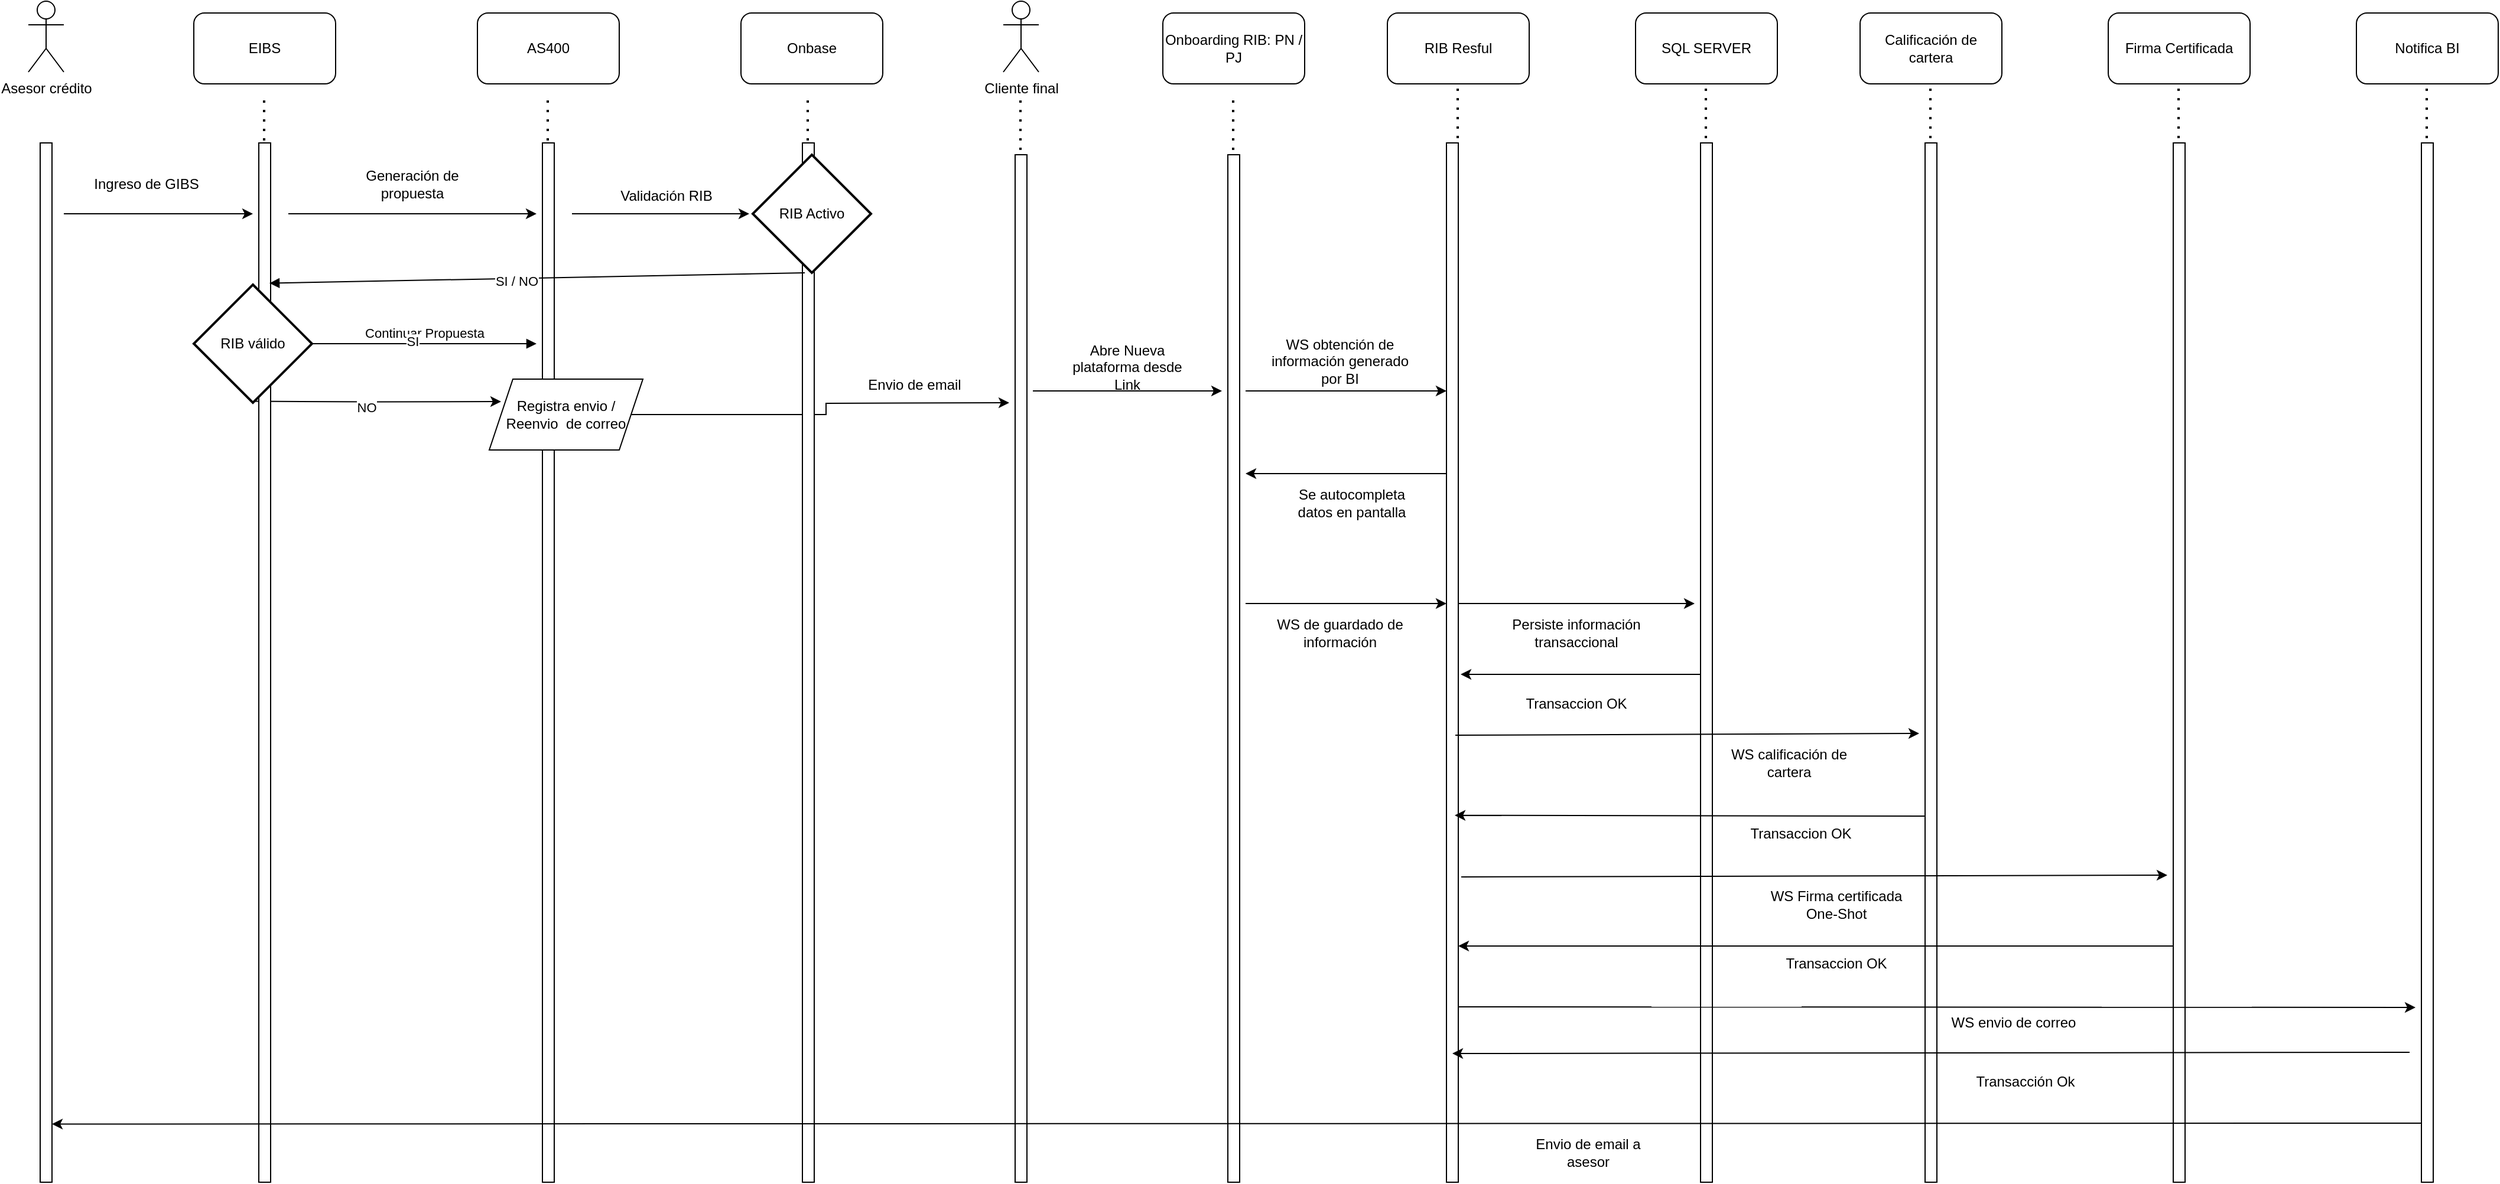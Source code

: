<mxfile version="24.7.17">
  <diagram name="Página-1" id="44d8g9lSze5oJh3nbTJO">
    <mxGraphModel dx="1674" dy="746" grid="1" gridSize="10" guides="1" tooltips="1" connect="1" arrows="1" fold="1" page="1" pageScale="1" pageWidth="827" pageHeight="1169" math="0" shadow="0">
      <root>
        <mxCell id="0" />
        <mxCell id="1" parent="0" />
        <mxCell id="YaiJavYs_ZO8TBzmR0Fi-1" value="Asesor crédito" style="shape=umlActor;verticalLabelPosition=bottom;verticalAlign=top;html=1;outlineConnect=0;" parent="1" vertex="1">
          <mxGeometry x="80" y="110" width="30" height="60" as="geometry" />
        </mxCell>
        <mxCell id="YaiJavYs_ZO8TBzmR0Fi-13" value="" style="group" parent="1" vertex="1" connectable="0">
          <mxGeometry x="1230" y="120" width="120" height="990" as="geometry" />
        </mxCell>
        <mxCell id="YaiJavYs_ZO8TBzmR0Fi-8" value="RIB Resful" style="rounded=1;whiteSpace=wrap;html=1;" parent="YaiJavYs_ZO8TBzmR0Fi-13" vertex="1">
          <mxGeometry width="120" height="60" as="geometry" />
        </mxCell>
        <mxCell id="YaiJavYs_ZO8TBzmR0Fi-11" value="" style="endArrow=none;dashed=1;html=1;dashPattern=1 3;strokeWidth=2;rounded=0;" parent="YaiJavYs_ZO8TBzmR0Fi-13" edge="1">
          <mxGeometry width="50" height="50" relative="1" as="geometry">
            <mxPoint x="59.5" y="530" as="sourcePoint" />
            <mxPoint x="59.5" y="60" as="targetPoint" />
          </mxGeometry>
        </mxCell>
        <mxCell id="YaiJavYs_ZO8TBzmR0Fi-24" value="" style="rounded=0;whiteSpace=wrap;html=1;" parent="YaiJavYs_ZO8TBzmR0Fi-13" vertex="1">
          <mxGeometry x="50" y="110" width="10" height="880" as="geometry" />
        </mxCell>
        <mxCell id="6GTGhAp1K_8xXgokYNfH-21" value="" style="endArrow=classic;html=1;rounded=0;" edge="1" parent="YaiJavYs_ZO8TBzmR0Fi-13">
          <mxGeometry width="50" height="50" relative="1" as="geometry">
            <mxPoint x="50" y="390" as="sourcePoint" />
            <mxPoint x="-120" y="390" as="targetPoint" />
          </mxGeometry>
        </mxCell>
        <mxCell id="YaiJavYs_ZO8TBzmR0Fi-16" value="" style="group" parent="1" vertex="1" connectable="0">
          <mxGeometry x="1440" y="120" width="120" height="990" as="geometry" />
        </mxCell>
        <mxCell id="YaiJavYs_ZO8TBzmR0Fi-9" value="SQL SERVER" style="rounded=1;whiteSpace=wrap;html=1;" parent="YaiJavYs_ZO8TBzmR0Fi-16" vertex="1">
          <mxGeometry width="120" height="60" as="geometry" />
        </mxCell>
        <mxCell id="YaiJavYs_ZO8TBzmR0Fi-12" value="" style="endArrow=none;dashed=1;html=1;dashPattern=1 3;strokeWidth=2;rounded=0;" parent="YaiJavYs_ZO8TBzmR0Fi-16" edge="1">
          <mxGeometry width="50" height="50" relative="1" as="geometry">
            <mxPoint x="59.5" y="530" as="sourcePoint" />
            <mxPoint x="59.5" y="60" as="targetPoint" />
          </mxGeometry>
        </mxCell>
        <mxCell id="YaiJavYs_ZO8TBzmR0Fi-25" value="" style="rounded=0;whiteSpace=wrap;html=1;" parent="YaiJavYs_ZO8TBzmR0Fi-16" vertex="1">
          <mxGeometry x="55" y="110" width="10" height="880" as="geometry" />
        </mxCell>
        <mxCell id="YaiJavYs_ZO8TBzmR0Fi-17" value="" style="group" parent="1" vertex="1" connectable="0">
          <mxGeometry x="1040" y="130" width="120" height="980" as="geometry" />
        </mxCell>
        <mxCell id="YaiJavYs_ZO8TBzmR0Fi-7" value="Onboarding RIB: PN / PJ" style="rounded=1;whiteSpace=wrap;html=1;" parent="YaiJavYs_ZO8TBzmR0Fi-17" vertex="1">
          <mxGeometry y="-10" width="120" height="60" as="geometry" />
        </mxCell>
        <mxCell id="YaiJavYs_ZO8TBzmR0Fi-10" value="" style="endArrow=none;dashed=1;html=1;dashPattern=1 3;strokeWidth=2;rounded=0;" parent="YaiJavYs_ZO8TBzmR0Fi-17" edge="1">
          <mxGeometry width="50" height="50" relative="1" as="geometry">
            <mxPoint x="59.5" y="530" as="sourcePoint" />
            <mxPoint x="59.5" y="60" as="targetPoint" />
          </mxGeometry>
        </mxCell>
        <mxCell id="YaiJavYs_ZO8TBzmR0Fi-23" value="" style="rounded=0;whiteSpace=wrap;html=1;" parent="YaiJavYs_ZO8TBzmR0Fi-17" vertex="1">
          <mxGeometry x="55" y="110" width="10" height="870" as="geometry" />
        </mxCell>
        <mxCell id="6GTGhAp1K_8xXgokYNfH-19" value="" style="endArrow=classic;html=1;rounded=0;" edge="1" parent="YaiJavYs_ZO8TBzmR0Fi-17">
          <mxGeometry width="50" height="50" relative="1" as="geometry">
            <mxPoint x="70" y="310" as="sourcePoint" />
            <mxPoint x="240" y="310" as="targetPoint" />
          </mxGeometry>
        </mxCell>
        <mxCell id="6GTGhAp1K_8xXgokYNfH-23" value="" style="endArrow=classic;html=1;rounded=0;" edge="1" parent="YaiJavYs_ZO8TBzmR0Fi-17">
          <mxGeometry width="50" height="50" relative="1" as="geometry">
            <mxPoint x="70" y="490" as="sourcePoint" />
            <mxPoint x="240" y="490" as="targetPoint" />
          </mxGeometry>
        </mxCell>
        <mxCell id="YaiJavYs_ZO8TBzmR0Fi-18" value="" style="group" parent="1" vertex="1" connectable="0">
          <mxGeometry x="460" y="120" width="200" height="990" as="geometry" />
        </mxCell>
        <mxCell id="YaiJavYs_ZO8TBzmR0Fi-5" value="AS400" style="rounded=1;whiteSpace=wrap;html=1;" parent="YaiJavYs_ZO8TBzmR0Fi-18" vertex="1">
          <mxGeometry width="120" height="60" as="geometry" />
        </mxCell>
        <mxCell id="YaiJavYs_ZO8TBzmR0Fi-6" value="" style="endArrow=none;dashed=1;html=1;dashPattern=1 3;strokeWidth=2;rounded=0;" parent="YaiJavYs_ZO8TBzmR0Fi-18" edge="1">
          <mxGeometry width="50" height="50" relative="1" as="geometry">
            <mxPoint x="59.5" y="540" as="sourcePoint" />
            <mxPoint x="59.5" y="70" as="targetPoint" />
          </mxGeometry>
        </mxCell>
        <mxCell id="YaiJavYs_ZO8TBzmR0Fi-22" value="" style="rounded=0;whiteSpace=wrap;html=1;" parent="YaiJavYs_ZO8TBzmR0Fi-18" vertex="1">
          <mxGeometry x="55" y="110" width="10" height="880" as="geometry" />
        </mxCell>
        <mxCell id="YaiJavYs_ZO8TBzmR0Fi-38" value="Validación RIB" style="text;html=1;align=center;verticalAlign=middle;whiteSpace=wrap;rounded=0;" parent="YaiJavYs_ZO8TBzmR0Fi-18" vertex="1">
          <mxGeometry x="120" y="140" width="80" height="30" as="geometry" />
        </mxCell>
        <mxCell id="6GTGhAp1K_8xXgokYNfH-4" style="edgeStyle=orthogonalEdgeStyle;rounded=0;orthogonalLoop=1;jettySize=auto;html=1;" edge="1" parent="YaiJavYs_ZO8TBzmR0Fi-18">
          <mxGeometry relative="1" as="geometry">
            <mxPoint x="20" y="329" as="targetPoint" />
            <mxPoint x="-190.5" y="328.8" as="sourcePoint" />
          </mxGeometry>
        </mxCell>
        <mxCell id="6GTGhAp1K_8xXgokYNfH-5" value="NO" style="edgeLabel;html=1;align=center;verticalAlign=middle;resizable=0;points=[];" vertex="1" connectable="0" parent="6GTGhAp1K_8xXgokYNfH-4">
          <mxGeometry x="-0.083" y="-4" relative="1" as="geometry">
            <mxPoint as="offset" />
          </mxGeometry>
        </mxCell>
        <mxCell id="6GTGhAp1K_8xXgokYNfH-40" style="edgeStyle=orthogonalEdgeStyle;rounded=0;orthogonalLoop=1;jettySize=auto;html=1;" edge="1" parent="YaiJavYs_ZO8TBzmR0Fi-18" source="6GTGhAp1K_8xXgokYNfH-39">
          <mxGeometry relative="1" as="geometry">
            <mxPoint x="450" y="330" as="targetPoint" />
          </mxGeometry>
        </mxCell>
        <mxCell id="6GTGhAp1K_8xXgokYNfH-39" value="Registra envio / Reenvio&amp;nbsp; de correo" style="shape=parallelogram;perimeter=parallelogramPerimeter;whiteSpace=wrap;html=1;fixedSize=1;" vertex="1" parent="YaiJavYs_ZO8TBzmR0Fi-18">
          <mxGeometry x="10" y="310" width="130" height="60" as="geometry" />
        </mxCell>
        <mxCell id="YaiJavYs_ZO8TBzmR0Fi-19" value="" style="group" parent="1" vertex="1" connectable="0">
          <mxGeometry x="220" y="120" width="120" height="990" as="geometry" />
        </mxCell>
        <mxCell id="YaiJavYs_ZO8TBzmR0Fi-2" value="" style="endArrow=none;dashed=1;html=1;dashPattern=1 3;strokeWidth=2;rounded=0;" parent="YaiJavYs_ZO8TBzmR0Fi-19" edge="1">
          <mxGeometry width="50" height="50" relative="1" as="geometry">
            <mxPoint x="59.5" y="540" as="sourcePoint" />
            <mxPoint x="59.5" y="70" as="targetPoint" />
          </mxGeometry>
        </mxCell>
        <mxCell id="YaiJavYs_ZO8TBzmR0Fi-4" value="EIBS" style="rounded=1;whiteSpace=wrap;html=1;" parent="YaiJavYs_ZO8TBzmR0Fi-19" vertex="1">
          <mxGeometry width="120" height="60" as="geometry" />
        </mxCell>
        <mxCell id="YaiJavYs_ZO8TBzmR0Fi-21" value="" style="rounded=0;whiteSpace=wrap;html=1;" parent="YaiJavYs_ZO8TBzmR0Fi-19" vertex="1">
          <mxGeometry x="55" y="110" width="10" height="880" as="geometry" />
        </mxCell>
        <mxCell id="YaiJavYs_ZO8TBzmR0Fi-28" value="Ingreso de GIBS" style="text;html=1;align=center;verticalAlign=middle;whiteSpace=wrap;rounded=0;" parent="YaiJavYs_ZO8TBzmR0Fi-19" vertex="1">
          <mxGeometry x="-100" y="130" width="120" height="30" as="geometry" />
        </mxCell>
        <mxCell id="YaiJavYs_ZO8TBzmR0Fi-72" value="Continuar Propuesta" style="html=1;verticalAlign=bottom;endArrow=block;curved=0;rounded=0;" parent="YaiJavYs_ZO8TBzmR0Fi-19" edge="1" source="6GTGhAp1K_8xXgokYNfH-1">
          <mxGeometry width="80" relative="1" as="geometry">
            <mxPoint x="70" y="280" as="sourcePoint" />
            <mxPoint x="290" y="280" as="targetPoint" />
          </mxGeometry>
        </mxCell>
        <mxCell id="6GTGhAp1K_8xXgokYNfH-3" value="SI" style="edgeLabel;html=1;align=center;verticalAlign=middle;resizable=0;points=[];" vertex="1" connectable="0" parent="YaiJavYs_ZO8TBzmR0Fi-72">
          <mxGeometry x="-0.105" y="2" relative="1" as="geometry">
            <mxPoint as="offset" />
          </mxGeometry>
        </mxCell>
        <mxCell id="6GTGhAp1K_8xXgokYNfH-1" value="RIB válido" style="strokeWidth=2;html=1;shape=mxgraph.flowchart.decision;whiteSpace=wrap;" vertex="1" parent="YaiJavYs_ZO8TBzmR0Fi-19">
          <mxGeometry y="230" width="100" height="100" as="geometry" />
        </mxCell>
        <mxCell id="YaiJavYs_ZO8TBzmR0Fi-20" value="" style="rounded=0;whiteSpace=wrap;html=1;" parent="1" vertex="1">
          <mxGeometry x="90" y="230" width="10" height="880" as="geometry" />
        </mxCell>
        <mxCell id="YaiJavYs_ZO8TBzmR0Fi-26" value="" style="endArrow=classic;html=1;rounded=0;" parent="1" edge="1">
          <mxGeometry width="50" height="50" relative="1" as="geometry">
            <mxPoint x="110" y="290" as="sourcePoint" />
            <mxPoint x="270" y="290" as="targetPoint" />
          </mxGeometry>
        </mxCell>
        <mxCell id="YaiJavYs_ZO8TBzmR0Fi-27" value="" style="endArrow=classic;html=1;rounded=0;" parent="1" edge="1">
          <mxGeometry width="50" height="50" relative="1" as="geometry">
            <mxPoint x="300" y="290" as="sourcePoint" />
            <mxPoint x="510" y="290" as="targetPoint" />
          </mxGeometry>
        </mxCell>
        <mxCell id="YaiJavYs_ZO8TBzmR0Fi-29" value="Generación de propuesta" style="text;html=1;align=center;verticalAlign=middle;whiteSpace=wrap;rounded=0;" parent="1" vertex="1">
          <mxGeometry x="360" y="250" width="90" height="30" as="geometry" />
        </mxCell>
        <mxCell id="YaiJavYs_ZO8TBzmR0Fi-31" value="" style="group" parent="1" vertex="1" connectable="0">
          <mxGeometry x="680" y="120" width="120" height="990" as="geometry" />
        </mxCell>
        <mxCell id="YaiJavYs_ZO8TBzmR0Fi-32" value="Onbase" style="rounded=1;whiteSpace=wrap;html=1;" parent="YaiJavYs_ZO8TBzmR0Fi-31" vertex="1">
          <mxGeometry x="3" width="120" height="60" as="geometry" />
        </mxCell>
        <mxCell id="YaiJavYs_ZO8TBzmR0Fi-33" value="" style="endArrow=none;dashed=1;html=1;dashPattern=1 3;strokeWidth=2;rounded=0;" parent="YaiJavYs_ZO8TBzmR0Fi-31" edge="1">
          <mxGeometry width="50" height="50" relative="1" as="geometry">
            <mxPoint x="59.5" y="540" as="sourcePoint" />
            <mxPoint x="59.5" y="70" as="targetPoint" />
          </mxGeometry>
        </mxCell>
        <mxCell id="YaiJavYs_ZO8TBzmR0Fi-34" value="" style="rounded=0;whiteSpace=wrap;html=1;" parent="YaiJavYs_ZO8TBzmR0Fi-31" vertex="1">
          <mxGeometry x="55" y="110" width="10" height="880" as="geometry" />
        </mxCell>
        <mxCell id="YaiJavYs_ZO8TBzmR0Fi-53" value="RIB Activo" style="strokeWidth=2;html=1;shape=mxgraph.flowchart.decision;whiteSpace=wrap;direction=south;" parent="YaiJavYs_ZO8TBzmR0Fi-31" vertex="1">
          <mxGeometry x="13" y="120" width="100" height="100" as="geometry" />
        </mxCell>
        <mxCell id="YaiJavYs_ZO8TBzmR0Fi-35" value="" style="endArrow=classic;html=1;rounded=0;" parent="1" edge="1">
          <mxGeometry width="50" height="50" relative="1" as="geometry">
            <mxPoint x="540" y="290" as="sourcePoint" />
            <mxPoint x="690" y="290" as="targetPoint" />
          </mxGeometry>
        </mxCell>
        <mxCell id="YaiJavYs_ZO8TBzmR0Fi-66" value="" style="html=1;verticalAlign=bottom;endArrow=block;curved=0;rounded=0;entryX=0.9;entryY=0.135;entryDx=0;entryDy=0;entryPerimeter=0;exitX=1;exitY=0.56;exitDx=0;exitDy=0;exitPerimeter=0;" parent="1" source="YaiJavYs_ZO8TBzmR0Fi-53" target="YaiJavYs_ZO8TBzmR0Fi-21" edge="1">
          <mxGeometry width="80" relative="1" as="geometry">
            <mxPoint x="745" y="350" as="sourcePoint" />
            <mxPoint x="530" y="350" as="targetPoint" />
          </mxGeometry>
        </mxCell>
        <mxCell id="YaiJavYs_ZO8TBzmR0Fi-67" value="SI / NO" style="edgeLabel;html=1;align=center;verticalAlign=middle;resizable=0;points=[];" parent="YaiJavYs_ZO8TBzmR0Fi-66" vertex="1" connectable="0">
          <mxGeometry x="0.079" y="2" relative="1" as="geometry">
            <mxPoint as="offset" />
          </mxGeometry>
        </mxCell>
        <mxCell id="6GTGhAp1K_8xXgokYNfH-7" value="Envio de email" style="text;html=1;align=center;verticalAlign=middle;whiteSpace=wrap;rounded=0;" vertex="1" parent="1">
          <mxGeometry x="770" y="420" width="120" height="30" as="geometry" />
        </mxCell>
        <mxCell id="6GTGhAp1K_8xXgokYNfH-11" value="" style="group" vertex="1" connectable="0" parent="1">
          <mxGeometry x="860" y="130" width="120" height="980" as="geometry" />
        </mxCell>
        <mxCell id="6GTGhAp1K_8xXgokYNfH-13" value="" style="endArrow=none;dashed=1;html=1;dashPattern=1 3;strokeWidth=2;rounded=0;" edge="1" parent="6GTGhAp1K_8xXgokYNfH-11">
          <mxGeometry width="50" height="50" relative="1" as="geometry">
            <mxPoint x="59.5" y="530" as="sourcePoint" />
            <mxPoint x="59.5" y="60" as="targetPoint" />
          </mxGeometry>
        </mxCell>
        <mxCell id="6GTGhAp1K_8xXgokYNfH-14" value="" style="rounded=0;whiteSpace=wrap;html=1;" vertex="1" parent="6GTGhAp1K_8xXgokYNfH-11">
          <mxGeometry x="55" y="110" width="10" height="870" as="geometry" />
        </mxCell>
        <mxCell id="6GTGhAp1K_8xXgokYNfH-15" value="Cliente final" style="shape=umlActor;verticalLabelPosition=bottom;verticalAlign=top;html=1;outlineConnect=0;" vertex="1" parent="6GTGhAp1K_8xXgokYNfH-11">
          <mxGeometry x="45" y="-20" width="30" height="60" as="geometry" />
        </mxCell>
        <mxCell id="6GTGhAp1K_8xXgokYNfH-17" value="" style="endArrow=classic;html=1;rounded=0;" edge="1" parent="6GTGhAp1K_8xXgokYNfH-11">
          <mxGeometry width="50" height="50" relative="1" as="geometry">
            <mxPoint x="70" y="310" as="sourcePoint" />
            <mxPoint x="230" y="310" as="targetPoint" />
          </mxGeometry>
        </mxCell>
        <mxCell id="6GTGhAp1K_8xXgokYNfH-18" value="Abre Nueva plataforma desde Link" style="text;html=1;align=center;verticalAlign=middle;whiteSpace=wrap;rounded=0;" vertex="1" parent="1">
          <mxGeometry x="950" y="405" width="120" height="30" as="geometry" />
        </mxCell>
        <mxCell id="6GTGhAp1K_8xXgokYNfH-20" value="WS obtención de información generado por BI" style="text;html=1;align=center;verticalAlign=middle;whiteSpace=wrap;rounded=0;" vertex="1" parent="1">
          <mxGeometry x="1130" y="400" width="120" height="30" as="geometry" />
        </mxCell>
        <mxCell id="6GTGhAp1K_8xXgokYNfH-22" value="Se autocompleta datos en pantalla" style="text;html=1;align=center;verticalAlign=middle;whiteSpace=wrap;rounded=0;" vertex="1" parent="1">
          <mxGeometry x="1140" y="520" width="120" height="30" as="geometry" />
        </mxCell>
        <mxCell id="6GTGhAp1K_8xXgokYNfH-24" value="WS de guardado de información" style="text;html=1;align=center;verticalAlign=middle;whiteSpace=wrap;rounded=0;" vertex="1" parent="1">
          <mxGeometry x="1130" y="630" width="120" height="30" as="geometry" />
        </mxCell>
        <mxCell id="6GTGhAp1K_8xXgokYNfH-25" value="" style="endArrow=classic;html=1;rounded=0;" edge="1" parent="1">
          <mxGeometry width="50" height="50" relative="1" as="geometry">
            <mxPoint x="1290" y="620" as="sourcePoint" />
            <mxPoint x="1490" y="620" as="targetPoint" />
          </mxGeometry>
        </mxCell>
        <mxCell id="6GTGhAp1K_8xXgokYNfH-26" value="Persiste información transaccional" style="text;html=1;align=center;verticalAlign=middle;whiteSpace=wrap;rounded=0;" vertex="1" parent="1">
          <mxGeometry x="1330" y="630" width="120" height="30" as="geometry" />
        </mxCell>
        <mxCell id="6GTGhAp1K_8xXgokYNfH-27" value="" style="group" vertex="1" connectable="0" parent="1">
          <mxGeometry x="1630" y="120" width="120" height="990" as="geometry" />
        </mxCell>
        <mxCell id="6GTGhAp1K_8xXgokYNfH-28" value="Calificación de cartera" style="rounded=1;whiteSpace=wrap;html=1;" vertex="1" parent="6GTGhAp1K_8xXgokYNfH-27">
          <mxGeometry width="120" height="60" as="geometry" />
        </mxCell>
        <mxCell id="6GTGhAp1K_8xXgokYNfH-29" value="" style="endArrow=none;dashed=1;html=1;dashPattern=1 3;strokeWidth=2;rounded=0;" edge="1" parent="6GTGhAp1K_8xXgokYNfH-27">
          <mxGeometry width="50" height="50" relative="1" as="geometry">
            <mxPoint x="59.5" y="530" as="sourcePoint" />
            <mxPoint x="59.5" y="60" as="targetPoint" />
          </mxGeometry>
        </mxCell>
        <mxCell id="6GTGhAp1K_8xXgokYNfH-30" value="" style="rounded=0;whiteSpace=wrap;html=1;" vertex="1" parent="6GTGhAp1K_8xXgokYNfH-27">
          <mxGeometry x="55" y="110" width="10" height="880" as="geometry" />
        </mxCell>
        <mxCell id="6GTGhAp1K_8xXgokYNfH-45" value="" style="endArrow=classic;html=1;rounded=0;entryX=0.7;entryY=0.647;entryDx=0;entryDy=0;entryPerimeter=0;" edge="1" parent="6GTGhAp1K_8xXgokYNfH-27" target="YaiJavYs_ZO8TBzmR0Fi-24">
          <mxGeometry width="50" height="50" relative="1" as="geometry">
            <mxPoint x="55" y="680" as="sourcePoint" />
            <mxPoint x="-148" y="680" as="targetPoint" />
          </mxGeometry>
        </mxCell>
        <mxCell id="6GTGhAp1K_8xXgokYNfH-48" value="" style="endArrow=classic;html=1;rounded=0;" edge="1" parent="6GTGhAp1K_8xXgokYNfH-27">
          <mxGeometry width="50" height="50" relative="1" as="geometry">
            <mxPoint x="-337.5" y="731.5" as="sourcePoint" />
            <mxPoint x="260" y="730" as="targetPoint" />
          </mxGeometry>
        </mxCell>
        <mxCell id="6GTGhAp1K_8xXgokYNfH-49" value="WS Firma certificada One-Shot" style="text;html=1;align=center;verticalAlign=middle;whiteSpace=wrap;rounded=0;" vertex="1" parent="6GTGhAp1K_8xXgokYNfH-27">
          <mxGeometry x="-80" y="740" width="120" height="30" as="geometry" />
        </mxCell>
        <mxCell id="6GTGhAp1K_8xXgokYNfH-50" value="" style="endArrow=classic;html=1;rounded=0;" edge="1" parent="6GTGhAp1K_8xXgokYNfH-27">
          <mxGeometry width="50" height="50" relative="1" as="geometry">
            <mxPoint x="265" y="790" as="sourcePoint" />
            <mxPoint x="-340" y="790" as="targetPoint" />
          </mxGeometry>
        </mxCell>
        <mxCell id="6GTGhAp1K_8xXgokYNfH-31" value="" style="group" vertex="1" connectable="0" parent="1">
          <mxGeometry x="2050" y="120" width="120" height="990" as="geometry" />
        </mxCell>
        <mxCell id="6GTGhAp1K_8xXgokYNfH-32" value="Notifica BI" style="rounded=1;whiteSpace=wrap;html=1;" vertex="1" parent="6GTGhAp1K_8xXgokYNfH-31">
          <mxGeometry width="120" height="60" as="geometry" />
        </mxCell>
        <mxCell id="6GTGhAp1K_8xXgokYNfH-33" value="" style="endArrow=none;dashed=1;html=1;dashPattern=1 3;strokeWidth=2;rounded=0;" edge="1" parent="6GTGhAp1K_8xXgokYNfH-31">
          <mxGeometry width="50" height="50" relative="1" as="geometry">
            <mxPoint x="59.5" y="530" as="sourcePoint" />
            <mxPoint x="59.5" y="60" as="targetPoint" />
          </mxGeometry>
        </mxCell>
        <mxCell id="6GTGhAp1K_8xXgokYNfH-34" value="" style="rounded=0;whiteSpace=wrap;html=1;" vertex="1" parent="6GTGhAp1K_8xXgokYNfH-31">
          <mxGeometry x="55" y="110" width="10" height="880" as="geometry" />
        </mxCell>
        <mxCell id="6GTGhAp1K_8xXgokYNfH-35" value="" style="group" vertex="1" connectable="0" parent="1">
          <mxGeometry x="1840" y="120" width="120" height="990" as="geometry" />
        </mxCell>
        <mxCell id="6GTGhAp1K_8xXgokYNfH-36" value="Firma Certificada" style="rounded=1;whiteSpace=wrap;html=1;" vertex="1" parent="6GTGhAp1K_8xXgokYNfH-35">
          <mxGeometry width="120" height="60" as="geometry" />
        </mxCell>
        <mxCell id="6GTGhAp1K_8xXgokYNfH-37" value="" style="endArrow=none;dashed=1;html=1;dashPattern=1 3;strokeWidth=2;rounded=0;" edge="1" parent="6GTGhAp1K_8xXgokYNfH-35">
          <mxGeometry width="50" height="50" relative="1" as="geometry">
            <mxPoint x="59.5" y="530" as="sourcePoint" />
            <mxPoint x="59.5" y="60" as="targetPoint" />
          </mxGeometry>
        </mxCell>
        <mxCell id="6GTGhAp1K_8xXgokYNfH-38" value="" style="rounded=0;whiteSpace=wrap;html=1;" vertex="1" parent="6GTGhAp1K_8xXgokYNfH-35">
          <mxGeometry x="55" y="110" width="10" height="880" as="geometry" />
        </mxCell>
        <mxCell id="6GTGhAp1K_8xXgokYNfH-56" value="" style="endArrow=classic;html=1;rounded=0;entryX=1;entryY=0.944;entryDx=0;entryDy=0;entryPerimeter=0;" edge="1" parent="6GTGhAp1K_8xXgokYNfH-35" target="YaiJavYs_ZO8TBzmR0Fi-20">
          <mxGeometry width="50" height="50" relative="1" as="geometry">
            <mxPoint x="265" y="940" as="sourcePoint" />
            <mxPoint x="-1530" y="941" as="targetPoint" />
          </mxGeometry>
        </mxCell>
        <mxCell id="6GTGhAp1K_8xXgokYNfH-42" value="Transaccion OK" style="text;html=1;align=center;verticalAlign=middle;whiteSpace=wrap;rounded=0;" vertex="1" parent="1">
          <mxGeometry x="1330" y="690" width="120" height="30" as="geometry" />
        </mxCell>
        <mxCell id="6GTGhAp1K_8xXgokYNfH-43" value="" style="endArrow=classic;html=1;rounded=0;" edge="1" parent="1">
          <mxGeometry width="50" height="50" relative="1" as="geometry">
            <mxPoint x="1287.5" y="731.5" as="sourcePoint" />
            <mxPoint x="1680" y="730" as="targetPoint" />
          </mxGeometry>
        </mxCell>
        <mxCell id="6GTGhAp1K_8xXgokYNfH-41" value="" style="endArrow=classic;html=1;rounded=0;" edge="1" parent="1">
          <mxGeometry width="50" height="50" relative="1" as="geometry">
            <mxPoint x="1495" y="680" as="sourcePoint" />
            <mxPoint x="1292" y="680" as="targetPoint" />
          </mxGeometry>
        </mxCell>
        <mxCell id="6GTGhAp1K_8xXgokYNfH-44" value="WS calificación de cartera" style="text;html=1;align=center;verticalAlign=middle;whiteSpace=wrap;rounded=0;" vertex="1" parent="1">
          <mxGeometry x="1510" y="740" width="120" height="30" as="geometry" />
        </mxCell>
        <mxCell id="6GTGhAp1K_8xXgokYNfH-46" value="Transaccion OK" style="text;html=1;align=center;verticalAlign=middle;whiteSpace=wrap;rounded=0;" vertex="1" parent="1">
          <mxGeometry x="1520" y="800" width="120" height="30" as="geometry" />
        </mxCell>
        <mxCell id="6GTGhAp1K_8xXgokYNfH-51" value="Transaccion OK" style="text;html=1;align=center;verticalAlign=middle;whiteSpace=wrap;rounded=0;" vertex="1" parent="1">
          <mxGeometry x="1550" y="910" width="120" height="30" as="geometry" />
        </mxCell>
        <mxCell id="6GTGhAp1K_8xXgokYNfH-52" value="" style="endArrow=classic;html=1;rounded=0;" edge="1" parent="1">
          <mxGeometry width="50" height="50" relative="1" as="geometry">
            <mxPoint x="1290" y="961.5" as="sourcePoint" />
            <mxPoint x="2100" y="962" as="targetPoint" />
          </mxGeometry>
        </mxCell>
        <mxCell id="6GTGhAp1K_8xXgokYNfH-53" value="WS envio de correo" style="text;html=1;align=center;verticalAlign=middle;whiteSpace=wrap;rounded=0;" vertex="1" parent="1">
          <mxGeometry x="1700" y="960" width="120" height="30" as="geometry" />
        </mxCell>
        <mxCell id="6GTGhAp1K_8xXgokYNfH-55" value="Transacción Ok" style="text;html=1;align=center;verticalAlign=middle;whiteSpace=wrap;rounded=0;" vertex="1" parent="1">
          <mxGeometry x="1710" y="1010" width="120" height="30" as="geometry" />
        </mxCell>
        <mxCell id="6GTGhAp1K_8xXgokYNfH-54" value="" style="endArrow=classic;html=1;rounded=0;entryX=1.5;entryY=0.696;entryDx=0;entryDy=0;entryPerimeter=0;" edge="1" parent="1">
          <mxGeometry width="50" height="50" relative="1" as="geometry">
            <mxPoint x="2095" y="1000" as="sourcePoint" />
            <mxPoint x="1285" y="1001" as="targetPoint" />
          </mxGeometry>
        </mxCell>
        <mxCell id="6GTGhAp1K_8xXgokYNfH-57" value="Envio de email a asesor" style="text;html=1;align=center;verticalAlign=middle;whiteSpace=wrap;rounded=0;" vertex="1" parent="1">
          <mxGeometry x="1340" y="1070" width="120" height="30" as="geometry" />
        </mxCell>
      </root>
    </mxGraphModel>
  </diagram>
</mxfile>
